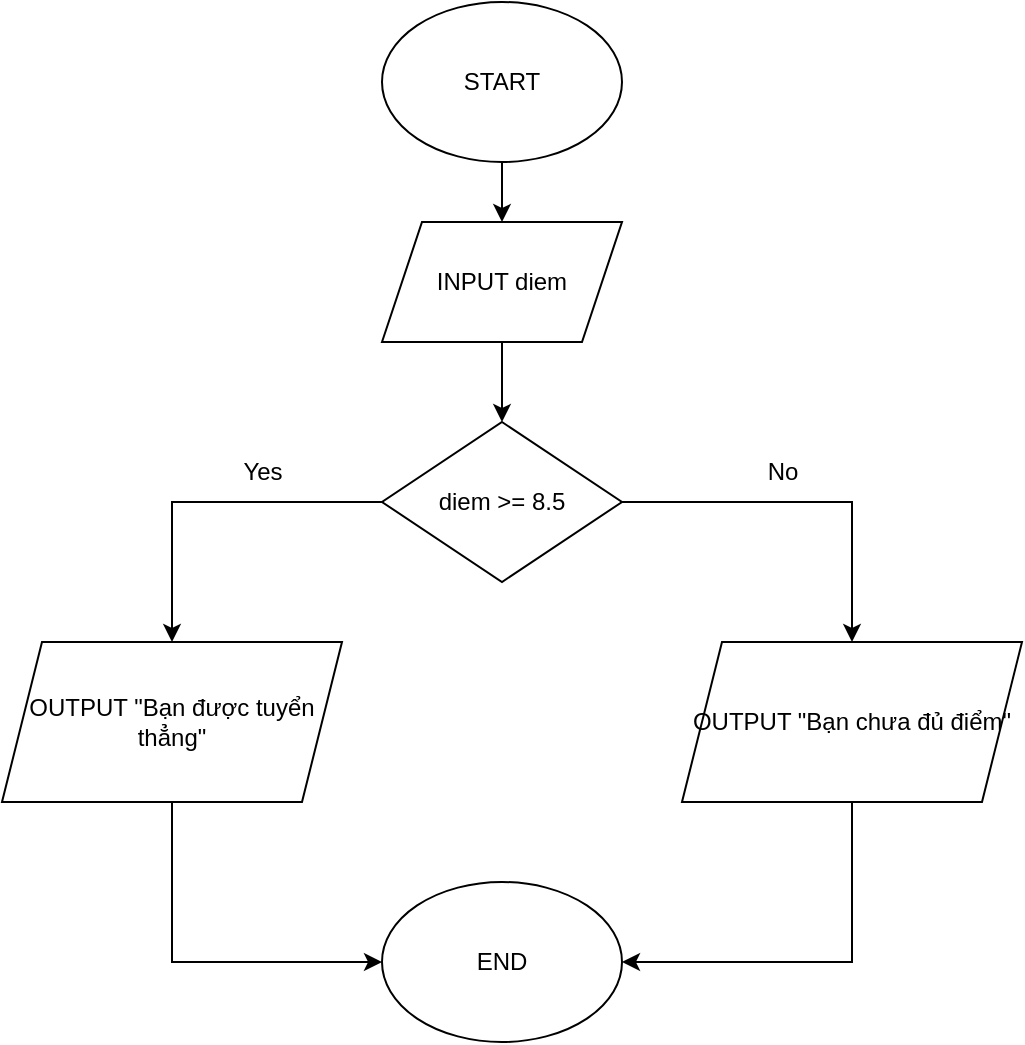 <mxfile version="20.8.2" type="device"><diagram id="dcGYjdJ2EjFG48gdJuf0" name="Trang-1"><mxGraphModel dx="1100" dy="534" grid="1" gridSize="10" guides="1" tooltips="1" connect="1" arrows="1" fold="1" page="1" pageScale="1" pageWidth="827" pageHeight="1169" math="0" shadow="0"><root><mxCell id="0"/><mxCell id="1" parent="0"/><mxCell id="j7EenRegP8KbMZ062Xnd-13" style="edgeStyle=orthogonalEdgeStyle;rounded=0;orthogonalLoop=1;jettySize=auto;html=1;exitX=0.5;exitY=1;exitDx=0;exitDy=0;entryX=0.5;entryY=0;entryDx=0;entryDy=0;" edge="1" parent="1" source="j7EenRegP8KbMZ062Xnd-1" target="j7EenRegP8KbMZ062Xnd-2"><mxGeometry relative="1" as="geometry"/></mxCell><mxCell id="j7EenRegP8KbMZ062Xnd-1" value="START" style="ellipse;whiteSpace=wrap;html=1;" vertex="1" parent="1"><mxGeometry x="350" y="190" width="120" height="80" as="geometry"/></mxCell><mxCell id="j7EenRegP8KbMZ062Xnd-12" style="edgeStyle=orthogonalEdgeStyle;rounded=0;orthogonalLoop=1;jettySize=auto;html=1;exitX=0.5;exitY=1;exitDx=0;exitDy=0;entryX=0.5;entryY=0;entryDx=0;entryDy=0;" edge="1" parent="1" source="j7EenRegP8KbMZ062Xnd-2" target="j7EenRegP8KbMZ062Xnd-3"><mxGeometry relative="1" as="geometry"/></mxCell><mxCell id="j7EenRegP8KbMZ062Xnd-2" value="INPUT diem" style="shape=parallelogram;perimeter=parallelogramPerimeter;whiteSpace=wrap;html=1;fixedSize=1;" vertex="1" parent="1"><mxGeometry x="350" y="300" width="120" height="60" as="geometry"/></mxCell><mxCell id="j7EenRegP8KbMZ062Xnd-6" style="edgeStyle=orthogonalEdgeStyle;rounded=0;orthogonalLoop=1;jettySize=auto;html=1;exitX=0;exitY=0.5;exitDx=0;exitDy=0;" edge="1" parent="1" source="j7EenRegP8KbMZ062Xnd-3" target="j7EenRegP8KbMZ062Xnd-4"><mxGeometry relative="1" as="geometry"/></mxCell><mxCell id="j7EenRegP8KbMZ062Xnd-8" style="edgeStyle=orthogonalEdgeStyle;rounded=0;orthogonalLoop=1;jettySize=auto;html=1;exitX=1;exitY=0.5;exitDx=0;exitDy=0;" edge="1" parent="1" source="j7EenRegP8KbMZ062Xnd-3" target="j7EenRegP8KbMZ062Xnd-7"><mxGeometry relative="1" as="geometry"/></mxCell><mxCell id="j7EenRegP8KbMZ062Xnd-3" value="diem &amp;gt;= 8.5" style="rhombus;whiteSpace=wrap;html=1;" vertex="1" parent="1"><mxGeometry x="350" y="400" width="120" height="80" as="geometry"/></mxCell><mxCell id="j7EenRegP8KbMZ062Xnd-10" style="edgeStyle=orthogonalEdgeStyle;rounded=0;orthogonalLoop=1;jettySize=auto;html=1;exitX=0.5;exitY=1;exitDx=0;exitDy=0;entryX=0;entryY=0.5;entryDx=0;entryDy=0;" edge="1" parent="1" source="j7EenRegP8KbMZ062Xnd-4" target="j7EenRegP8KbMZ062Xnd-9"><mxGeometry relative="1" as="geometry"/></mxCell><mxCell id="j7EenRegP8KbMZ062Xnd-4" value="&lt;div&gt;OUTPUT &quot;Bạn được tuyển thẳng&quot;&lt;/div&gt;" style="shape=parallelogram;perimeter=parallelogramPerimeter;whiteSpace=wrap;html=1;fixedSize=1;" vertex="1" parent="1"><mxGeometry x="160" y="510" width="170" height="80" as="geometry"/></mxCell><mxCell id="j7EenRegP8KbMZ062Xnd-11" style="edgeStyle=orthogonalEdgeStyle;rounded=0;orthogonalLoop=1;jettySize=auto;html=1;exitX=0.5;exitY=1;exitDx=0;exitDy=0;entryX=1;entryY=0.5;entryDx=0;entryDy=0;" edge="1" parent="1" source="j7EenRegP8KbMZ062Xnd-7" target="j7EenRegP8KbMZ062Xnd-9"><mxGeometry relative="1" as="geometry"/></mxCell><mxCell id="j7EenRegP8KbMZ062Xnd-7" value="&lt;div&gt;OUTPUT &quot;Bạn chưa đủ điểm&quot;&lt;/div&gt;" style="shape=parallelogram;perimeter=parallelogramPerimeter;whiteSpace=wrap;html=1;fixedSize=1;" vertex="1" parent="1"><mxGeometry x="500" y="510" width="170" height="80" as="geometry"/></mxCell><mxCell id="j7EenRegP8KbMZ062Xnd-9" value="END" style="ellipse;whiteSpace=wrap;html=1;" vertex="1" parent="1"><mxGeometry x="350" y="630" width="120" height="80" as="geometry"/></mxCell><mxCell id="j7EenRegP8KbMZ062Xnd-14" value="Yes" style="text;html=1;align=center;verticalAlign=middle;resizable=0;points=[];autosize=1;strokeColor=none;fillColor=none;" vertex="1" parent="1"><mxGeometry x="270" y="410" width="40" height="30" as="geometry"/></mxCell><mxCell id="j7EenRegP8KbMZ062Xnd-15" value="No" style="text;html=1;align=center;verticalAlign=middle;resizable=0;points=[];autosize=1;strokeColor=none;fillColor=none;" vertex="1" parent="1"><mxGeometry x="530" y="410" width="40" height="30" as="geometry"/></mxCell></root></mxGraphModel></diagram></mxfile>
